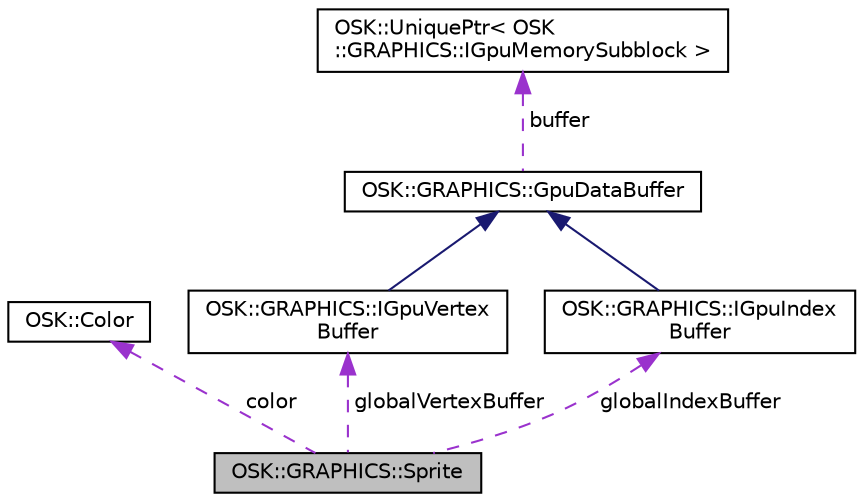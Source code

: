 digraph "OSK::GRAPHICS::Sprite"
{
 // LATEX_PDF_SIZE
  edge [fontname="Helvetica",fontsize="10",labelfontname="Helvetica",labelfontsize="10"];
  node [fontname="Helvetica",fontsize="10",shape=record];
  Node1 [label="OSK::GRAPHICS::Sprite",height=0.2,width=0.4,color="black", fillcolor="grey75", style="filled", fontcolor="black",tooltip="Representa un sprite: una textura que puede ser renderizada. También es un componente que permite a u..."];
  Node2 -> Node1 [dir="back",color="darkorchid3",fontsize="10",style="dashed",label=" color" ];
  Node2 [label="OSK::Color",height=0.2,width=0.4,color="black", fillcolor="white", style="filled",URL="$class_o_s_k_1_1_color.html",tooltip="Representa un color en formato RGBA."];
  Node3 -> Node1 [dir="back",color="darkorchid3",fontsize="10",style="dashed",label=" globalVertexBuffer" ];
  Node3 [label="OSK::GRAPHICS::IGpuVertex\lBuffer",height=0.2,width=0.4,color="black", fillcolor="white", style="filled",URL="$class_o_s_k_1_1_g_r_a_p_h_i_c_s_1_1_i_gpu_vertex_buffer.html",tooltip="Un vertex buffer es un buffer de memoria en la GPU que almacena los vértices de un modelo 3D o un spr..."];
  Node4 -> Node3 [dir="back",color="midnightblue",fontsize="10",style="solid"];
  Node4 [label="OSK::GRAPHICS::GpuDataBuffer",height=0.2,width=0.4,color="black", fillcolor="white", style="filled",URL="$class_o_s_k_1_1_g_r_a_p_h_i_c_s_1_1_gpu_data_buffer.html",tooltip="Representa un buffer genérico en la GPU."];
  Node5 -> Node4 [dir="back",color="darkorchid3",fontsize="10",style="dashed",label=" buffer" ];
  Node5 [label="OSK::UniquePtr\< OSK\l::GRAPHICS::IGpuMemorySubblock \>",height=0.2,width=0.4,color="black", fillcolor="white", style="filled",URL="$class_o_s_k_1_1_unique_ptr.html",tooltip=" "];
  Node6 -> Node1 [dir="back",color="darkorchid3",fontsize="10",style="dashed",label=" globalIndexBuffer" ];
  Node6 [label="OSK::GRAPHICS::IGpuIndex\lBuffer",height=0.2,width=0.4,color="black", fillcolor="white", style="filled",URL="$class_o_s_k_1_1_g_r_a_p_h_i_c_s_1_1_i_gpu_index_buffer.html",tooltip="Un index buffer contiene los índices para el renderizado de un modelo 2D o 3D."];
  Node4 -> Node6 [dir="back",color="midnightblue",fontsize="10",style="solid"];
}
